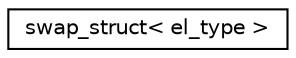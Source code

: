 digraph G
{
  edge [fontname="Helvetica",fontsize="10",labelfontname="Helvetica",labelfontsize="10"];
  node [fontname="Helvetica",fontsize="10",shape=record];
  rankdir="LR";
  Node1 [label="swap_struct\< el_type \>",height=0.2,width=0.4,color="black", fillcolor="white", style="filled",URL="$classswap__struct.html",tooltip="A structure containing variables used in pivoting a LIL-C matrix."];
}
